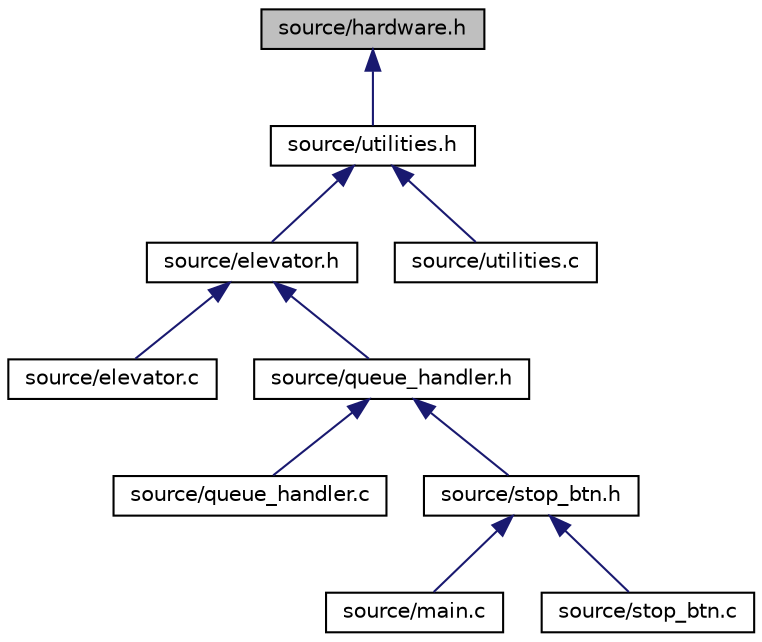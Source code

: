 digraph "source/hardware.h"
{
 // LATEX_PDF_SIZE
  edge [fontname="Helvetica",fontsize="10",labelfontname="Helvetica",labelfontsize="10"];
  node [fontname="Helvetica",fontsize="10",shape=record];
  Node1 [label="source/hardware.h",height=0.2,width=0.4,color="black", fillcolor="grey75", style="filled", fontcolor="black",tooltip="Driver for the elevator hardware."];
  Node1 -> Node2 [dir="back",color="midnightblue",fontsize="10",style="solid",fontname="Helvetica"];
  Node2 [label="source/utilities.h",height=0.2,width=0.4,color="black", fillcolor="white", style="filled",URL="$utilities_8h.html",tooltip="Useful functions."];
  Node2 -> Node3 [dir="back",color="midnightblue",fontsize="10",style="solid",fontname="Helvetica"];
  Node3 [label="source/elevator.h",height=0.2,width=0.4,color="black", fillcolor="white", style="filled",URL="$elevator_8h.html",tooltip="Library for an Elevator struct, and for operations on an Elevator struct."];
  Node3 -> Node4 [dir="back",color="midnightblue",fontsize="10",style="solid",fontname="Helvetica"];
  Node4 [label="source/elevator.c",height=0.2,width=0.4,color="black", fillcolor="white", style="filled",URL="$elevator_8c_source.html",tooltip=" "];
  Node3 -> Node5 [dir="back",color="midnightblue",fontsize="10",style="solid",fontname="Helvetica"];
  Node5 [label="source/queue_handler.h",height=0.2,width=0.4,color="black", fillcolor="white", style="filled",URL="$queue__handler_8h.html",tooltip="Library for doing operations with a queue matrix defined in an Elevator struct."];
  Node5 -> Node6 [dir="back",color="midnightblue",fontsize="10",style="solid",fontname="Helvetica"];
  Node6 [label="source/queue_handler.c",height=0.2,width=0.4,color="black", fillcolor="white", style="filled",URL="$queue__handler_8c_source.html",tooltip=" "];
  Node5 -> Node7 [dir="back",color="midnightblue",fontsize="10",style="solid",fontname="Helvetica"];
  Node7 [label="source/stop_btn.h",height=0.2,width=0.4,color="black", fillcolor="white", style="filled",URL="$stop__btn_8h.html",tooltip="Library for stop button operations."];
  Node7 -> Node8 [dir="back",color="midnightblue",fontsize="10",style="solid",fontname="Helvetica"];
  Node8 [label="source/main.c",height=0.2,width=0.4,color="black", fillcolor="white", style="filled",URL="$main_8c_source.html",tooltip=" "];
  Node7 -> Node9 [dir="back",color="midnightblue",fontsize="10",style="solid",fontname="Helvetica"];
  Node9 [label="source/stop_btn.c",height=0.2,width=0.4,color="black", fillcolor="white", style="filled",URL="$stop__btn_8c_source.html",tooltip=" "];
  Node2 -> Node10 [dir="back",color="midnightblue",fontsize="10",style="solid",fontname="Helvetica"];
  Node10 [label="source/utilities.c",height=0.2,width=0.4,color="black", fillcolor="white", style="filled",URL="$utilities_8c_source.html",tooltip=" "];
}
